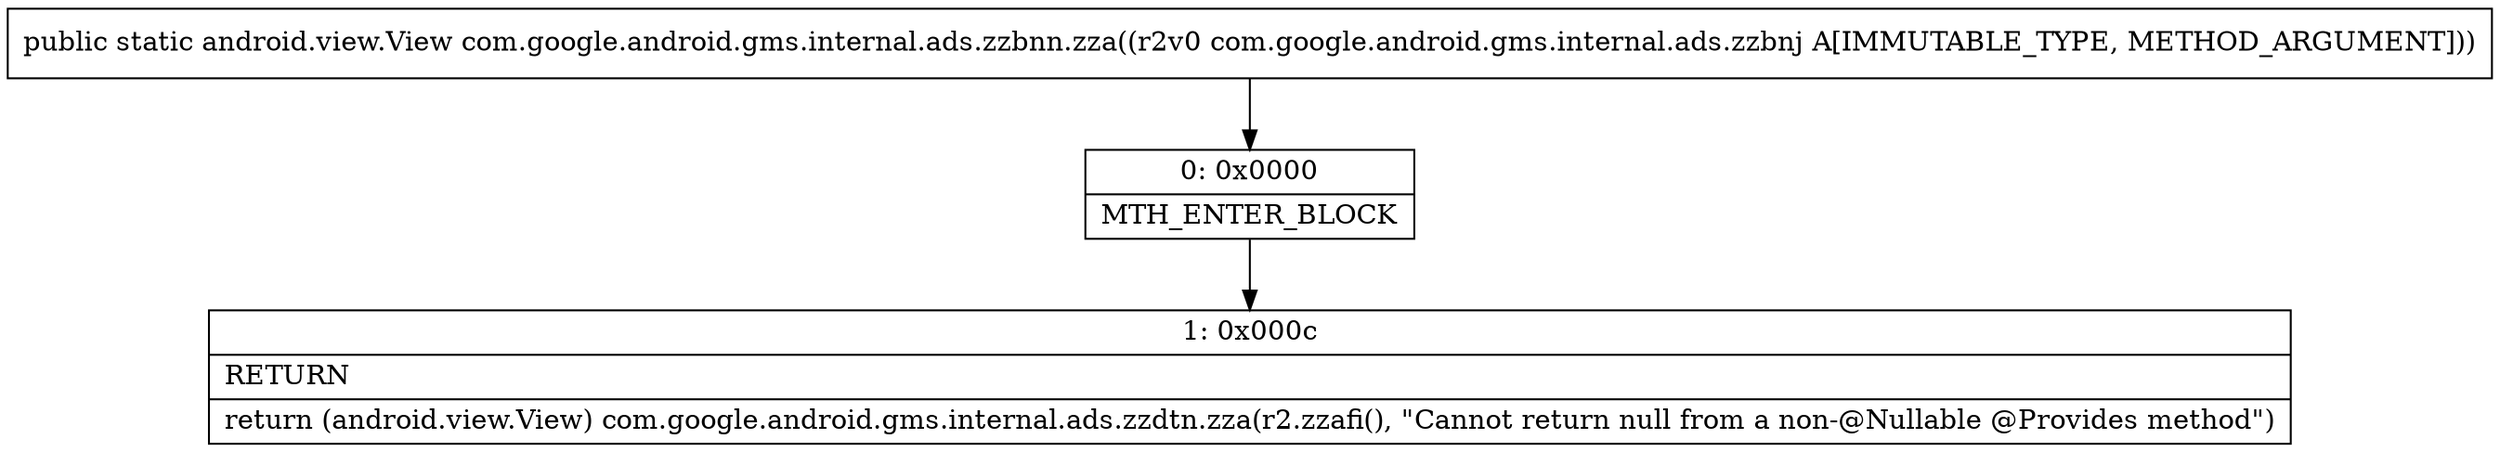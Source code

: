 digraph "CFG forcom.google.android.gms.internal.ads.zzbnn.zza(Lcom\/google\/android\/gms\/internal\/ads\/zzbnj;)Landroid\/view\/View;" {
Node_0 [shape=record,label="{0\:\ 0x0000|MTH_ENTER_BLOCK\l}"];
Node_1 [shape=record,label="{1\:\ 0x000c|RETURN\l|return (android.view.View) com.google.android.gms.internal.ads.zzdtn.zza(r2.zzafi(), \"Cannot return null from a non\-@Nullable @Provides method\")\l}"];
MethodNode[shape=record,label="{public static android.view.View com.google.android.gms.internal.ads.zzbnn.zza((r2v0 com.google.android.gms.internal.ads.zzbnj A[IMMUTABLE_TYPE, METHOD_ARGUMENT])) }"];
MethodNode -> Node_0;
Node_0 -> Node_1;
}

